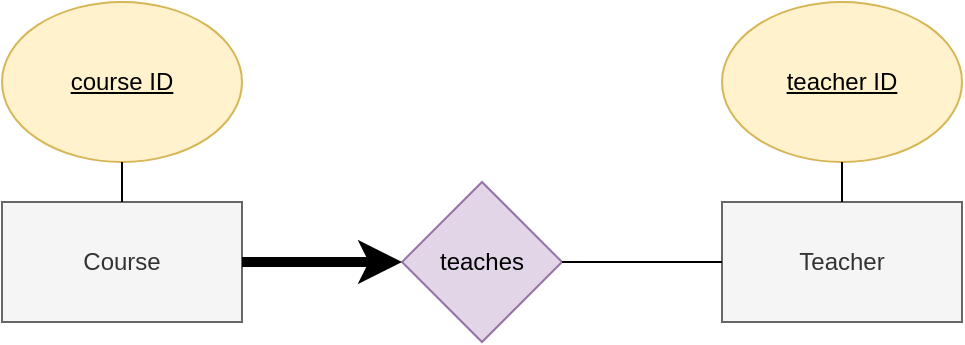 <mxfile version="20.8.16" type="device"><diagram name="Page-1" id="2yFG8wz9Co4HRE66tDkd"><mxGraphModel dx="1036" dy="702" grid="1" gridSize="10" guides="1" tooltips="1" connect="1" arrows="1" fold="1" page="1" pageScale="1" pageWidth="1169" pageHeight="827" math="0" shadow="0"><root><mxCell id="0"/><mxCell id="1" parent="0"/><mxCell id="f3NvLdrUToIS86gMHy9H-1" value="Course" style="rounded=0;whiteSpace=wrap;html=1;fillColor=#f5f5f5;fontColor=#333333;strokeColor=#666666;" parent="1" vertex="1"><mxGeometry x="40" y="120" width="120" height="60" as="geometry"/></mxCell><mxCell id="f3NvLdrUToIS86gMHy9H-2" value="Teacher" style="rounded=0;whiteSpace=wrap;html=1;fillColor=#f5f5f5;fontColor=#333333;strokeColor=#666666;" parent="1" vertex="1"><mxGeometry x="400" y="120" width="120" height="60" as="geometry"/></mxCell><mxCell id="f3NvLdrUToIS86gMHy9H-3" value="teaches" style="rhombus;whiteSpace=wrap;html=1;fillColor=#e1d5e7;strokeColor=#9673a6;" parent="1" vertex="1"><mxGeometry x="240" y="110" width="80" height="80" as="geometry"/></mxCell><mxCell id="f3NvLdrUToIS86gMHy9H-4" value="" style="endArrow=classic;html=1;rounded=0;exitX=1;exitY=0.5;exitDx=0;exitDy=0;strokeWidth=5;" parent="1" source="f3NvLdrUToIS86gMHy9H-1" target="f3NvLdrUToIS86gMHy9H-3" edge="1"><mxGeometry width="50" height="50" relative="1" as="geometry"><mxPoint x="330" y="410" as="sourcePoint"/><mxPoint x="380" y="360" as="targetPoint"/></mxGeometry></mxCell><mxCell id="f3NvLdrUToIS86gMHy9H-5" value="" style="endArrow=none;html=1;rounded=0;strokeWidth=1;exitX=1;exitY=0.5;exitDx=0;exitDy=0;" parent="1" source="f3NvLdrUToIS86gMHy9H-3" target="f3NvLdrUToIS86gMHy9H-2" edge="1"><mxGeometry width="50" height="50" relative="1" as="geometry"><mxPoint x="330" y="410" as="sourcePoint"/><mxPoint x="380" y="360" as="targetPoint"/></mxGeometry></mxCell><mxCell id="jQ8FJ7L8tP9cVeZRKCDj-1" value="&lt;u&gt;course ID&lt;/u&gt;" style="ellipse;whiteSpace=wrap;html=1;fillColor=#fff2cc;strokeColor=#d6b656;" vertex="1" parent="1"><mxGeometry x="40" y="20" width="120" height="80" as="geometry"/></mxCell><mxCell id="jQ8FJ7L8tP9cVeZRKCDj-2" value="&lt;u&gt;teacher ID&lt;/u&gt;" style="ellipse;whiteSpace=wrap;html=1;fillColor=#fff2cc;strokeColor=#d6b656;" vertex="1" parent="1"><mxGeometry x="400" y="20" width="120" height="80" as="geometry"/></mxCell><mxCell id="jQ8FJ7L8tP9cVeZRKCDj-3" value="" style="endArrow=none;html=1;rounded=0;exitX=0.5;exitY=0;exitDx=0;exitDy=0;entryX=0.5;entryY=1;entryDx=0;entryDy=0;" edge="1" parent="1" source="f3NvLdrUToIS86gMHy9H-2" target="jQ8FJ7L8tP9cVeZRKCDj-2"><mxGeometry width="50" height="50" relative="1" as="geometry"><mxPoint x="480" y="220" as="sourcePoint"/><mxPoint x="530" y="170" as="targetPoint"/></mxGeometry></mxCell><mxCell id="jQ8FJ7L8tP9cVeZRKCDj-4" value="" style="endArrow=none;html=1;rounded=0;entryX=0.5;entryY=1;entryDx=0;entryDy=0;exitX=0.5;exitY=0;exitDx=0;exitDy=0;" edge="1" parent="1" source="f3NvLdrUToIS86gMHy9H-1" target="jQ8FJ7L8tP9cVeZRKCDj-1"><mxGeometry width="50" height="50" relative="1" as="geometry"><mxPoint x="480" y="220" as="sourcePoint"/><mxPoint x="530" y="170" as="targetPoint"/></mxGeometry></mxCell></root></mxGraphModel></diagram></mxfile>